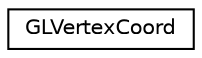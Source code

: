 digraph "Graphical Class Hierarchy"
{
  edge [fontname="Helvetica",fontsize="10",labelfontname="Helvetica",labelfontsize="10"];
  node [fontname="Helvetica",fontsize="10",shape=record];
  rankdir="LR";
  Node1 [label="GLVertexCoord",height=0.2,width=0.4,color="black", fillcolor="white", style="filled",URL="$class_g_l_vertex_coord.html"];
}
